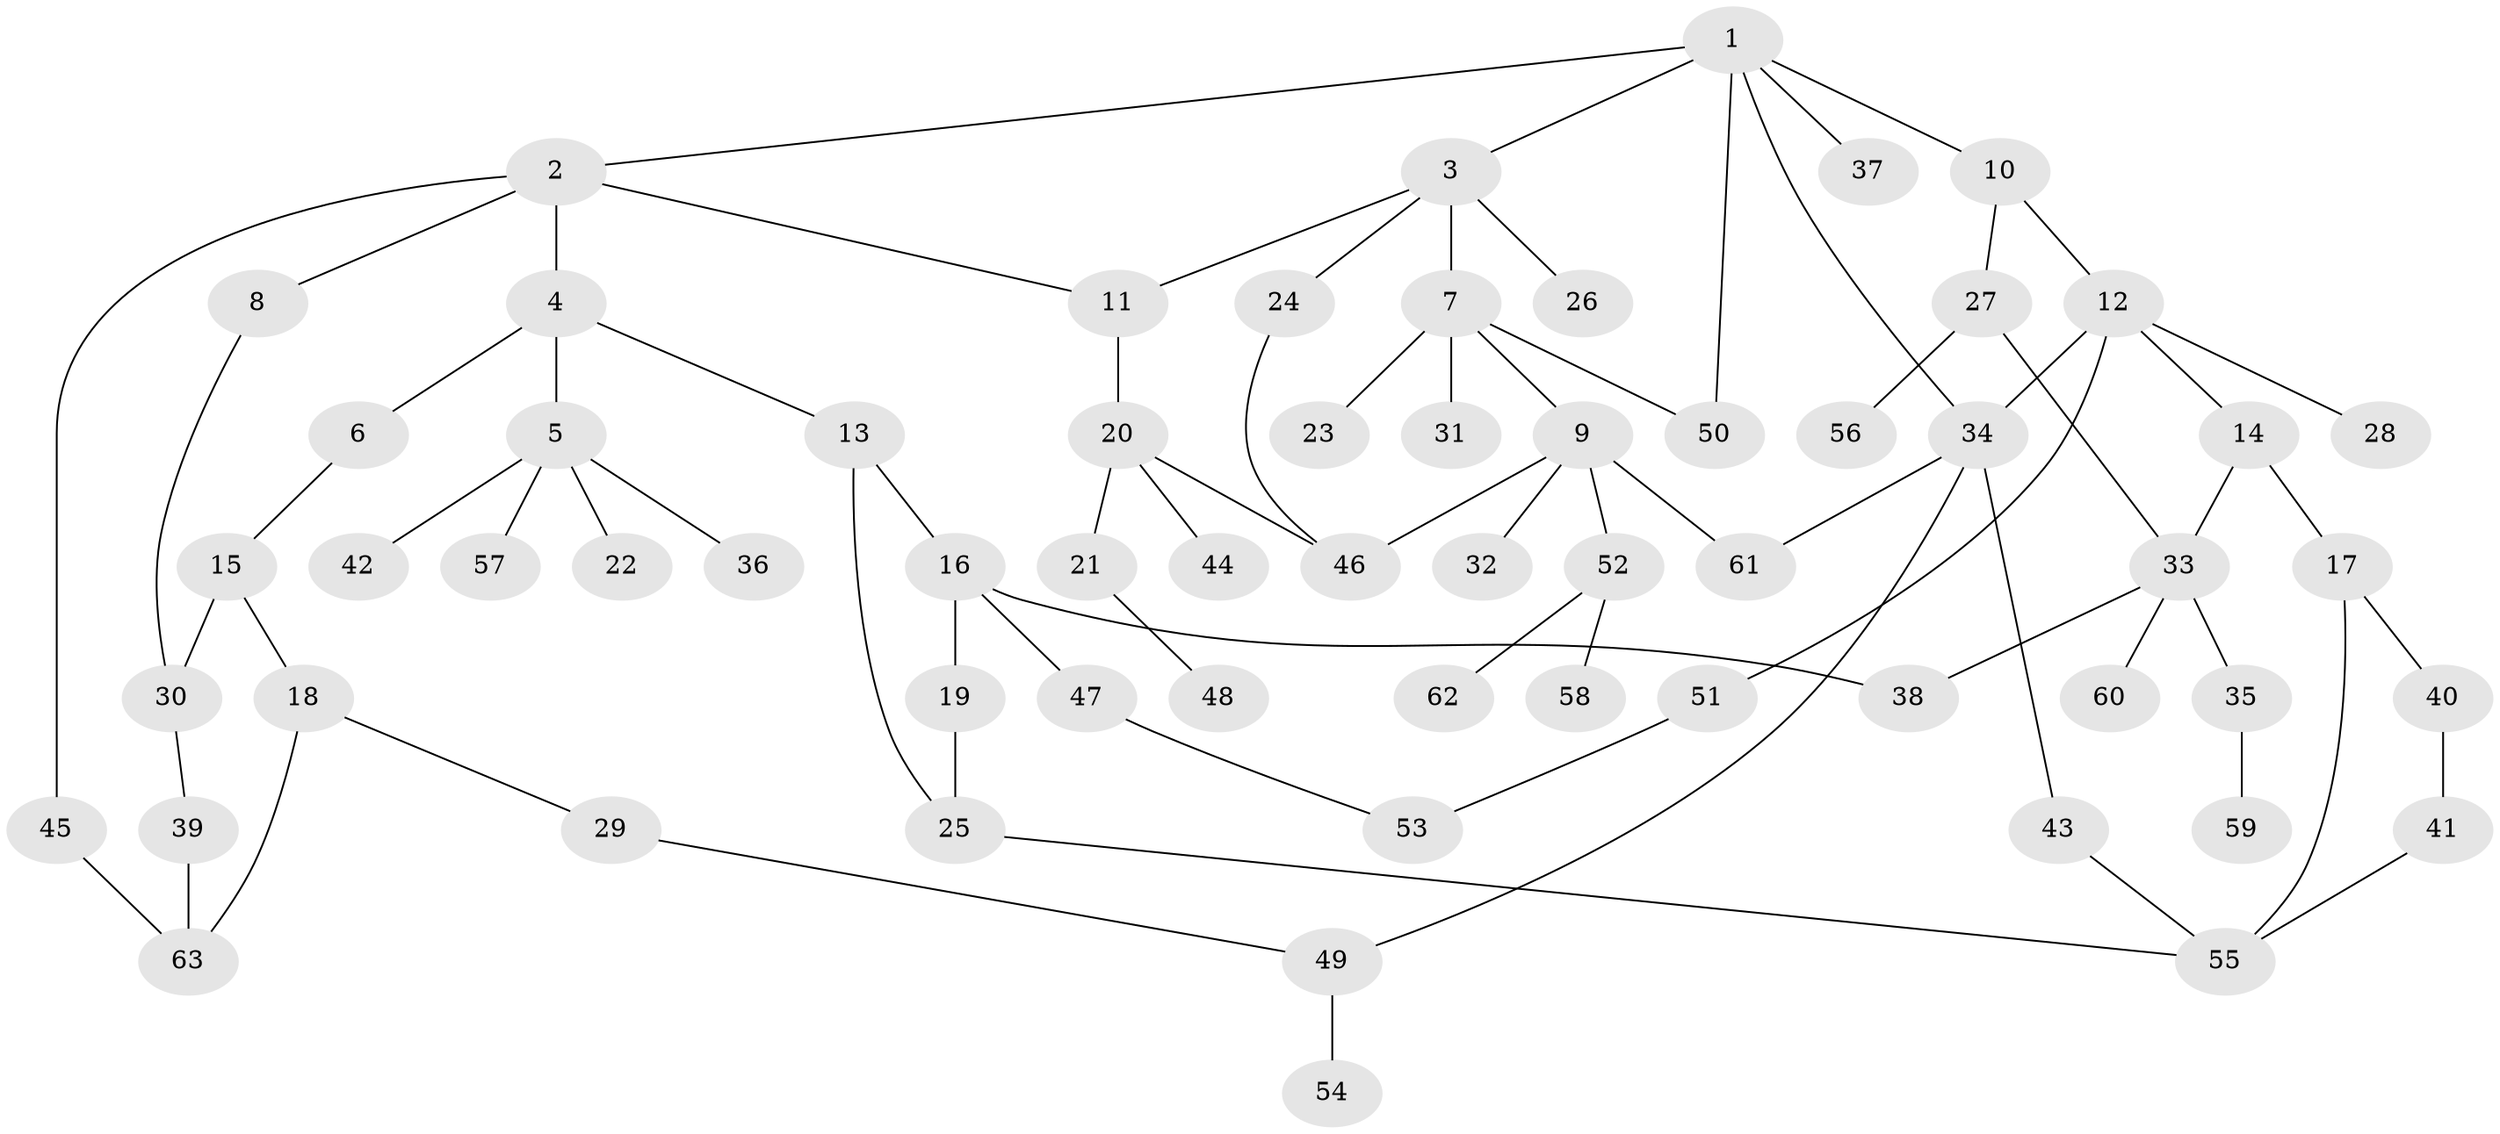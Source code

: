 // Generated by graph-tools (version 1.1) at 2025/01/03/09/25 03:01:04]
// undirected, 63 vertices, 79 edges
graph export_dot {
graph [start="1"]
  node [color=gray90,style=filled];
  1;
  2;
  3;
  4;
  5;
  6;
  7;
  8;
  9;
  10;
  11;
  12;
  13;
  14;
  15;
  16;
  17;
  18;
  19;
  20;
  21;
  22;
  23;
  24;
  25;
  26;
  27;
  28;
  29;
  30;
  31;
  32;
  33;
  34;
  35;
  36;
  37;
  38;
  39;
  40;
  41;
  42;
  43;
  44;
  45;
  46;
  47;
  48;
  49;
  50;
  51;
  52;
  53;
  54;
  55;
  56;
  57;
  58;
  59;
  60;
  61;
  62;
  63;
  1 -- 2;
  1 -- 3;
  1 -- 10;
  1 -- 34;
  1 -- 37;
  1 -- 50;
  2 -- 4;
  2 -- 8;
  2 -- 45;
  2 -- 11;
  3 -- 7;
  3 -- 11;
  3 -- 24;
  3 -- 26;
  4 -- 5;
  4 -- 6;
  4 -- 13;
  5 -- 22;
  5 -- 36;
  5 -- 42;
  5 -- 57;
  6 -- 15;
  7 -- 9;
  7 -- 23;
  7 -- 31;
  7 -- 50;
  8 -- 30;
  9 -- 32;
  9 -- 52;
  9 -- 61;
  9 -- 46;
  10 -- 12;
  10 -- 27;
  11 -- 20;
  12 -- 14;
  12 -- 28;
  12 -- 51;
  12 -- 34;
  13 -- 16;
  13 -- 25;
  14 -- 17;
  14 -- 33;
  15 -- 18;
  15 -- 30;
  16 -- 19;
  16 -- 38;
  16 -- 47;
  17 -- 40;
  17 -- 55;
  18 -- 29;
  18 -- 63;
  19 -- 25;
  20 -- 21;
  20 -- 44;
  20 -- 46;
  21 -- 48;
  24 -- 46;
  25 -- 55;
  27 -- 33;
  27 -- 56;
  29 -- 49;
  30 -- 39;
  33 -- 35;
  33 -- 60;
  33 -- 38;
  34 -- 43;
  34 -- 49;
  34 -- 61;
  35 -- 59;
  39 -- 63;
  40 -- 41;
  41 -- 55;
  43 -- 55;
  45 -- 63;
  47 -- 53;
  49 -- 54;
  51 -- 53;
  52 -- 58;
  52 -- 62;
}
